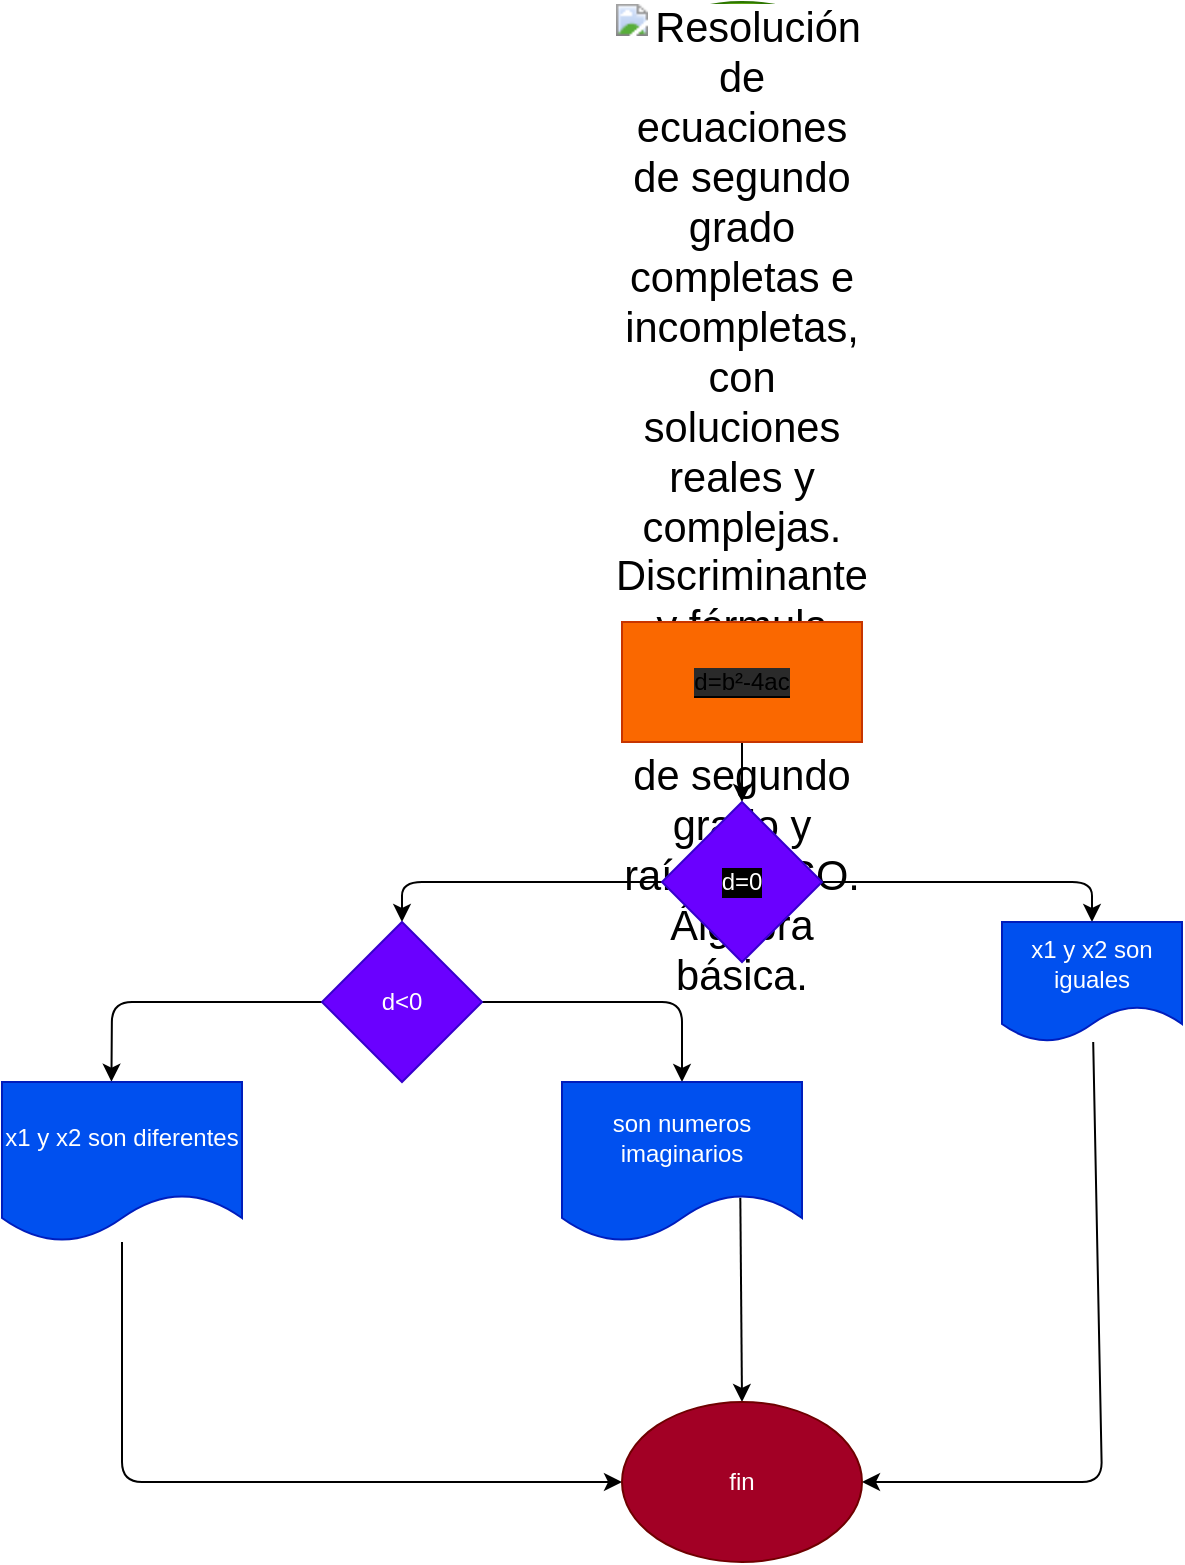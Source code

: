 <mxfile>
    <diagram id="mDKlW6NS8WkHzjftaISA" name="Page-1">
        <mxGraphModel dx="1592" dy="481" grid="1" gridSize="10" guides="1" tooltips="1" connect="1" arrows="1" fold="1" page="1" pageScale="1" pageWidth="827" pageHeight="1169" math="0" shadow="0">
            <root>
                <mxCell id="0"/>
                <mxCell id="1" parent="0"/>
                <mxCell id="4" value="" style="edgeStyle=none;html=1;" edge="1" parent="1" source="2" target="3">
                    <mxGeometry relative="1" as="geometry"/>
                </mxCell>
                <mxCell id="2" value="inicio" style="ellipse;whiteSpace=wrap;html=1;fillColor=#60a917;fontColor=#ffffff;strokeColor=#2D7600;" vertex="1" parent="1">
                    <mxGeometry x="270" y="20" width="120" height="80" as="geometry"/>
                </mxCell>
                <mxCell id="6" value="" style="edgeStyle=none;html=1;" edge="1" parent="1" source="3" target="5">
                    <mxGeometry relative="1" as="geometry"/>
                </mxCell>
                <mxCell id="3" value="a,b,c" style="shape=parallelogram;perimeter=parallelogramPerimeter;whiteSpace=wrap;html=1;fixedSize=1;fillColor=#e3c800;fontColor=#000000;strokeColor=#B09500;" vertex="1" parent="1">
                    <mxGeometry x="270" y="130" width="120" height="60" as="geometry"/>
                </mxCell>
                <mxCell id="8" value="" style="edgeStyle=none;html=1;entryX=0.5;entryY=0;entryDx=0;entryDy=0;" edge="1" parent="1" source="5" target="11">
                    <mxGeometry relative="1" as="geometry">
                        <mxPoint x="350" y="370" as="targetPoint"/>
                    </mxGeometry>
                </mxCell>
                <mxCell id="5" value="&lt;img src=&quot;https://www.problemasyecuaciones.com/Ecuaciones/segundo-grado/E2.png&quot; alt=&quot;Resolución de ecuaciones de segundo grado completas e incompletas, con soluciones reales y complejas. Discriminante y fórmula cuadrática. Polinomios de segundo grado y raíces. ESO. Álgebra básica.&quot; title=&quot;fórmula para calcular las raíces de una ecuación de segundo grado: x =(-b+-raíz(b^2-4ac)/(a2))&quot; style=&quot;color: rgb(0 , 0 , 0) ; font-family: &amp;#34;alegreya sans&amp;#34; , sans-serif ; font-size: 20.8px ; background-color: rgb(255 , 255 , 255)&quot;&gt;" style="rounded=0;whiteSpace=wrap;html=1;fillColor=#fa6800;fontColor=#000000;strokeColor=#C73500;" vertex="1" parent="1">
                    <mxGeometry x="270" y="240" width="120" height="60" as="geometry"/>
                </mxCell>
                <mxCell id="13" value="" style="edgeStyle=none;html=1;" edge="1" parent="1" source="11" target="12">
                    <mxGeometry relative="1" as="geometry"/>
                </mxCell>
                <mxCell id="11" value="&lt;span style=&quot;background-color: rgb(42 , 42 , 42)&quot;&gt;d=b²-4ac&lt;/span&gt;" style="rounded=0;whiteSpace=wrap;html=1;labelBackgroundColor=#000000;fillColor=#fa6800;fontColor=#000000;strokeColor=#C73500;" vertex="1" parent="1">
                    <mxGeometry x="270" y="330" width="120" height="60" as="geometry"/>
                </mxCell>
                <mxCell id="15" style="edgeStyle=none;html=1;exitX=1;exitY=0.5;exitDx=0;exitDy=0;entryX=0.5;entryY=0;entryDx=0;entryDy=0;" edge="1" parent="1" source="12" target="16">
                    <mxGeometry relative="1" as="geometry">
                        <mxPoint x="510" y="480" as="targetPoint"/>
                        <Array as="points">
                            <mxPoint x="505" y="460"/>
                        </Array>
                    </mxGeometry>
                </mxCell>
                <mxCell id="18" style="edgeStyle=none;html=1;exitX=0;exitY=0.5;exitDx=0;exitDy=0;entryX=0.5;entryY=0;entryDx=0;entryDy=0;" edge="1" parent="1" source="12" target="17">
                    <mxGeometry relative="1" as="geometry">
                        <Array as="points">
                            <mxPoint x="160" y="460"/>
                        </Array>
                    </mxGeometry>
                </mxCell>
                <mxCell id="12" value="d=0" style="rhombus;whiteSpace=wrap;html=1;labelBackgroundColor=#000000;fillColor=#6a00ff;fontColor=#ffffff;strokeColor=#3700CC;" vertex="1" parent="1">
                    <mxGeometry x="290" y="420" width="80" height="80" as="geometry"/>
                </mxCell>
                <mxCell id="29" value="" style="edgeStyle=none;html=1;entryX=1;entryY=0.5;entryDx=0;entryDy=0;" edge="1" parent="1" source="16" target="24">
                    <mxGeometry relative="1" as="geometry">
                        <mxPoint x="414" y="760" as="targetPoint"/>
                        <Array as="points">
                            <mxPoint x="510" y="760"/>
                        </Array>
                    </mxGeometry>
                </mxCell>
                <mxCell id="16" value="x1 y x2 son iguales" style="shape=document;whiteSpace=wrap;html=1;boundedLbl=1;labelBackgroundColor=none;fillColor=#0050ef;fontColor=#ffffff;strokeColor=#001DBC;" vertex="1" parent="1">
                    <mxGeometry x="460" y="480" width="90" height="60" as="geometry"/>
                </mxCell>
                <mxCell id="20" style="edgeStyle=none;html=1;exitX=1;exitY=0.5;exitDx=0;exitDy=0;entryX=0.5;entryY=0;entryDx=0;entryDy=0;" edge="1" parent="1" source="17" target="19">
                    <mxGeometry relative="1" as="geometry">
                        <Array as="points">
                            <mxPoint x="300" y="520"/>
                        </Array>
                    </mxGeometry>
                </mxCell>
                <mxCell id="22" style="edgeStyle=none;html=1;exitX=0;exitY=0.5;exitDx=0;exitDy=0;entryX=0.456;entryY=-0.002;entryDx=0;entryDy=0;entryPerimeter=0;" edge="1" parent="1" source="17" target="21">
                    <mxGeometry relative="1" as="geometry">
                        <Array as="points">
                            <mxPoint x="15" y="520"/>
                        </Array>
                    </mxGeometry>
                </mxCell>
                <mxCell id="17" value="d&amp;lt;0" style="rhombus;whiteSpace=wrap;html=1;labelBackgroundColor=none;fillColor=#6a00ff;fontColor=#ffffff;strokeColor=#3700CC;" vertex="1" parent="1">
                    <mxGeometry x="120" y="480" width="80" height="80" as="geometry"/>
                </mxCell>
                <mxCell id="27" style="edgeStyle=none;html=1;exitX=0.743;exitY=0.723;exitDx=0;exitDy=0;entryX=0.5;entryY=0;entryDx=0;entryDy=0;exitPerimeter=0;" edge="1" parent="1" source="19" target="24">
                    <mxGeometry relative="1" as="geometry"/>
                </mxCell>
                <mxCell id="19" value="son numeros imaginarios" style="shape=document;whiteSpace=wrap;html=1;boundedLbl=1;labelBackgroundColor=none;fillColor=#0050ef;fontColor=#ffffff;strokeColor=#001DBC;" vertex="1" parent="1">
                    <mxGeometry x="240" y="560" width="120" height="80" as="geometry"/>
                </mxCell>
                <mxCell id="26" value="" style="edgeStyle=none;html=1;entryX=0;entryY=0.5;entryDx=0;entryDy=0;" edge="1" parent="1" source="21" target="24">
                    <mxGeometry relative="1" as="geometry">
                        <mxPoint x="230" y="770" as="targetPoint"/>
                        <Array as="points">
                            <mxPoint x="20" y="760"/>
                        </Array>
                    </mxGeometry>
                </mxCell>
                <mxCell id="21" value="x1 y x2 son diferentes" style="shape=document;whiteSpace=wrap;html=1;boundedLbl=1;labelBackgroundColor=none;fillColor=#0050ef;fontColor=#ffffff;strokeColor=#001DBC;" vertex="1" parent="1">
                    <mxGeometry x="-40" y="560" width="120" height="80" as="geometry"/>
                </mxCell>
                <mxCell id="24" value="fin" style="ellipse;whiteSpace=wrap;html=1;labelBackgroundColor=none;fillColor=#a20025;fontColor=#ffffff;strokeColor=#6F0000;" vertex="1" parent="1">
                    <mxGeometry x="270" y="720" width="120" height="80" as="geometry"/>
                </mxCell>
            </root>
        </mxGraphModel>
    </diagram>
</mxfile>